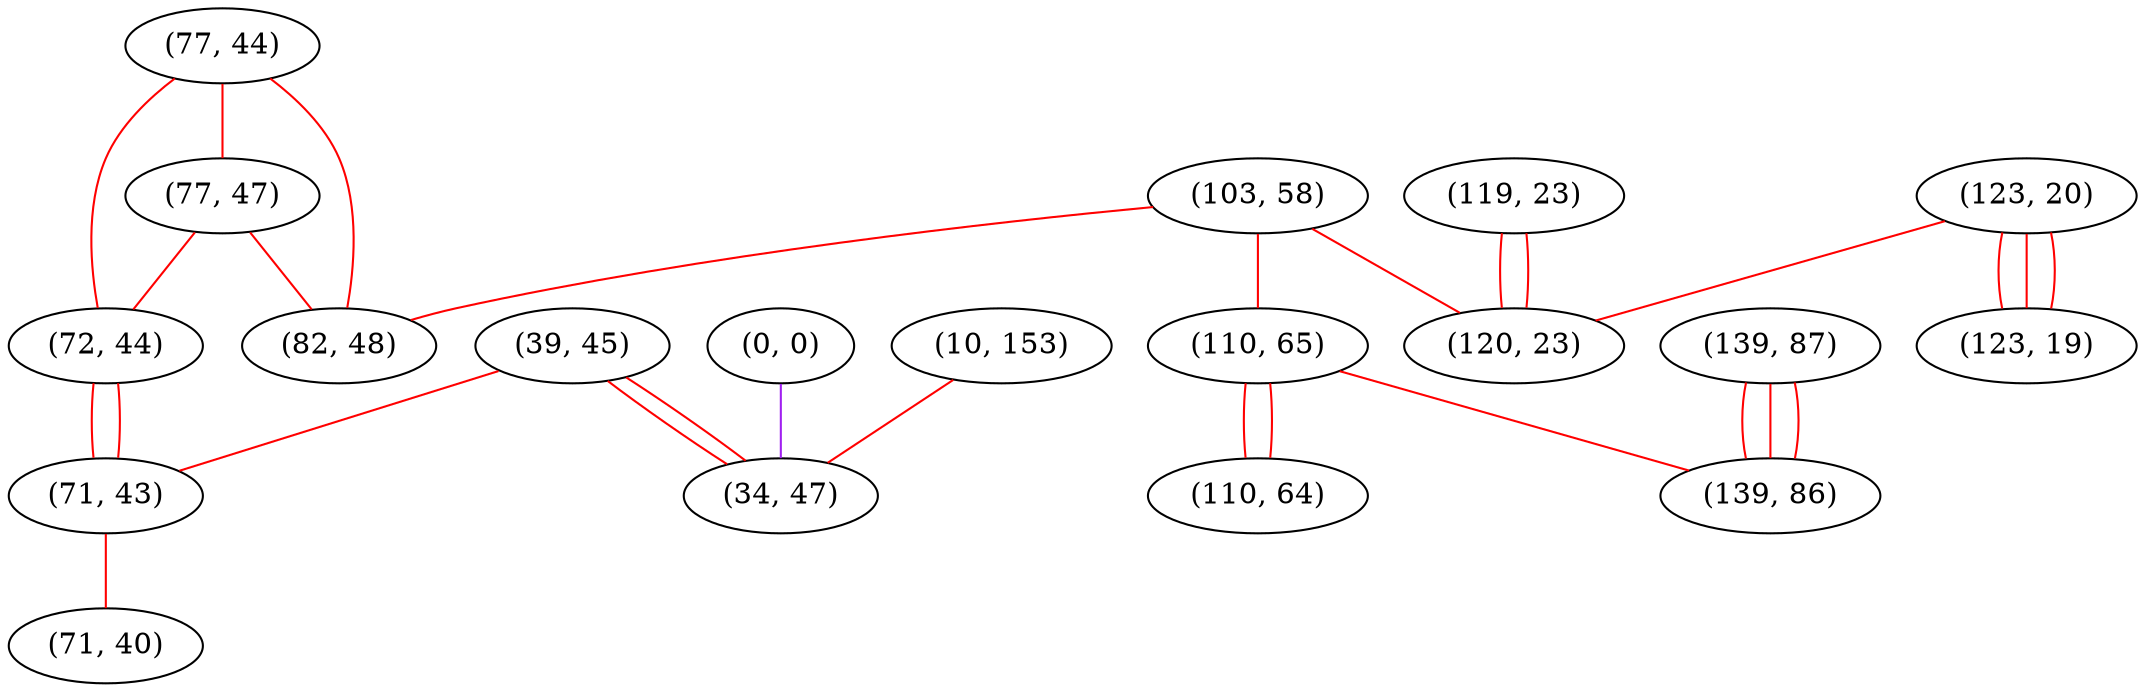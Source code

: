 graph "" {
"(77, 44)";
"(77, 47)";
"(123, 20)";
"(103, 58)";
"(72, 44)";
"(0, 0)";
"(39, 45)";
"(119, 23)";
"(10, 153)";
"(123, 19)";
"(82, 48)";
"(110, 65)";
"(139, 87)";
"(139, 86)";
"(120, 23)";
"(34, 47)";
"(71, 43)";
"(71, 40)";
"(110, 64)";
"(77, 44)" -- "(82, 48)"  [color=red, key=0, weight=1];
"(77, 44)" -- "(77, 47)"  [color=red, key=0, weight=1];
"(77, 44)" -- "(72, 44)"  [color=red, key=0, weight=1];
"(77, 47)" -- "(82, 48)"  [color=red, key=0, weight=1];
"(77, 47)" -- "(72, 44)"  [color=red, key=0, weight=1];
"(123, 20)" -- "(123, 19)"  [color=red, key=0, weight=1];
"(123, 20)" -- "(123, 19)"  [color=red, key=1, weight=1];
"(123, 20)" -- "(123, 19)"  [color=red, key=2, weight=1];
"(123, 20)" -- "(120, 23)"  [color=red, key=0, weight=1];
"(103, 58)" -- "(82, 48)"  [color=red, key=0, weight=1];
"(103, 58)" -- "(110, 65)"  [color=red, key=0, weight=1];
"(103, 58)" -- "(120, 23)"  [color=red, key=0, weight=1];
"(72, 44)" -- "(71, 43)"  [color=red, key=0, weight=1];
"(72, 44)" -- "(71, 43)"  [color=red, key=1, weight=1];
"(0, 0)" -- "(34, 47)"  [color=purple, key=0, weight=4];
"(39, 45)" -- "(34, 47)"  [color=red, key=0, weight=1];
"(39, 45)" -- "(34, 47)"  [color=red, key=1, weight=1];
"(39, 45)" -- "(71, 43)"  [color=red, key=0, weight=1];
"(119, 23)" -- "(120, 23)"  [color=red, key=0, weight=1];
"(119, 23)" -- "(120, 23)"  [color=red, key=1, weight=1];
"(10, 153)" -- "(34, 47)"  [color=red, key=0, weight=1];
"(110, 65)" -- "(139, 86)"  [color=red, key=0, weight=1];
"(110, 65)" -- "(110, 64)"  [color=red, key=0, weight=1];
"(110, 65)" -- "(110, 64)"  [color=red, key=1, weight=1];
"(139, 87)" -- "(139, 86)"  [color=red, key=0, weight=1];
"(139, 87)" -- "(139, 86)"  [color=red, key=1, weight=1];
"(139, 87)" -- "(139, 86)"  [color=red, key=2, weight=1];
"(71, 43)" -- "(71, 40)"  [color=red, key=0, weight=1];
}
